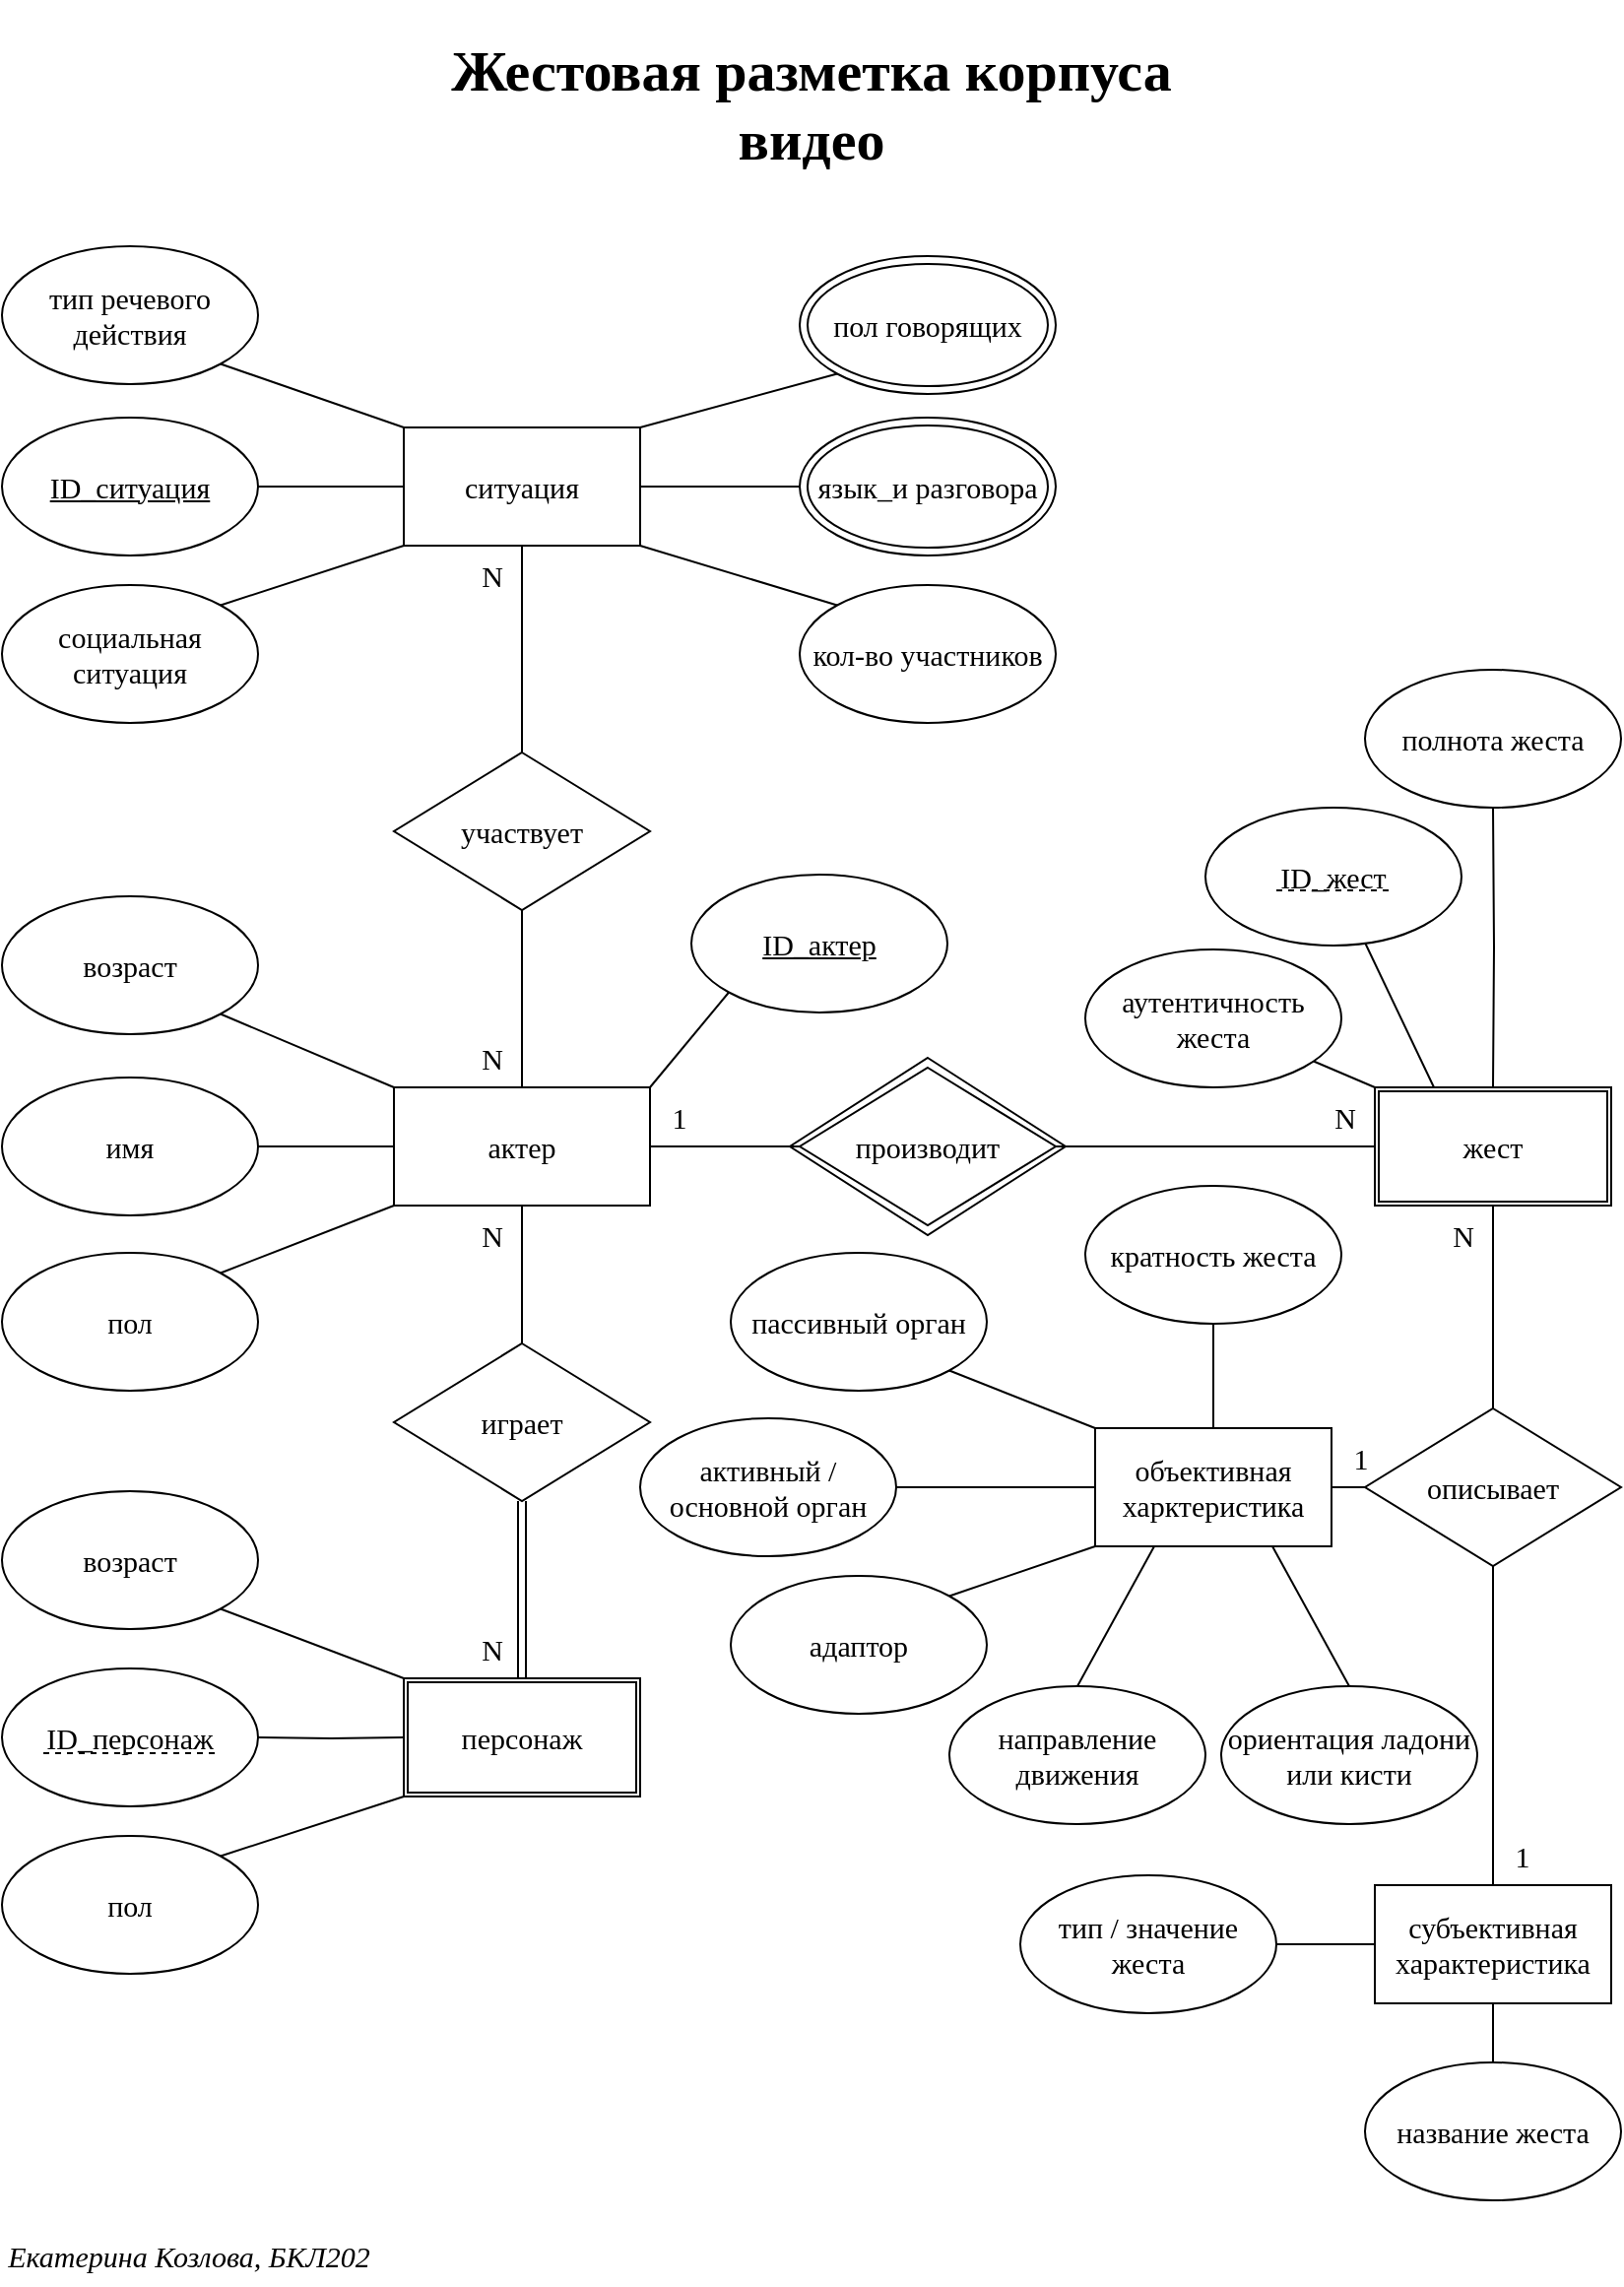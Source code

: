 <mxfile version="22.1.0" type="github">
  <diagram id="C5RBs43oDa-KdzZeNtuy" name="Page-1">
    <mxGraphModel dx="1588" dy="916" grid="1" gridSize="10" guides="1" tooltips="1" connect="1" arrows="1" fold="1" page="1" pageScale="1" pageWidth="827" pageHeight="1169" math="0" shadow="0">
      <root>
        <mxCell id="WIyWlLk6GJQsqaUBKTNV-0" />
        <mxCell id="WIyWlLk6GJQsqaUBKTNV-1" parent="WIyWlLk6GJQsqaUBKTNV-0" />
        <mxCell id="w4VaS5Bk1cCcIL_fdZWZ-0" value="&lt;h1 style=&quot;font-size: 29px;&quot;&gt;Жестовая разметка корпуса видео&lt;br&gt;(на основе разметки МУРКО)&lt;/h1&gt;" style="text;html=1;strokeColor=none;fillColor=none;spacing=5;spacingTop=-20;whiteSpace=wrap;overflow=hidden;rounded=0;fontFamily=EB Garamond;fontSource=https%3A%2F%2Ffonts.googleapis.com%2Fcss%3Ffamily%3DEB%2BGaramond;fontSize=29;align=center;fontStyle=0" parent="WIyWlLk6GJQsqaUBKTNV-1" vertex="1">
          <mxGeometry x="189" y="10" width="450" height="80" as="geometry" />
        </mxCell>
        <mxCell id="w4VaS5Bk1cCcIL_fdZWZ-8" value="" style="edgeStyle=orthogonalEdgeStyle;rounded=0;orthogonalLoop=1;jettySize=auto;html=1;fontSize=15;fontFamily=EB Garamond;fontSource=https%3A%2F%2Ffonts.googleapis.com%2Fcss%3Ffamily%3DEB%2BGaramond;fontStyle=0;endArrow=none;endFill=0;startArrow=none;startFill=0;" parent="WIyWlLk6GJQsqaUBKTNV-1" source="w4VaS5Bk1cCcIL_fdZWZ-2" edge="1">
          <mxGeometry relative="1" as="geometry">
            <mxPoint x="414" y="247" as="targetPoint" />
          </mxGeometry>
        </mxCell>
        <mxCell id="w4VaS5Bk1cCcIL_fdZWZ-25" value="" style="edgeStyle=orthogonalEdgeStyle;rounded=0;orthogonalLoop=1;jettySize=auto;html=1;fontFamily=EB Garamond;fontSource=https%3A%2F%2Ffonts.googleapis.com%2Fcss%3Ffamily%3DEB%2BGaramond;fontStyle=0;endArrow=none;endFill=0;" parent="WIyWlLk6GJQsqaUBKTNV-1" source="w4VaS5Bk1cCcIL_fdZWZ-2" target="w4VaS5Bk1cCcIL_fdZWZ-24" edge="1">
          <mxGeometry relative="1" as="geometry" />
        </mxCell>
        <mxCell id="w4VaS5Bk1cCcIL_fdZWZ-102" value="" style="edgeStyle=orthogonalEdgeStyle;rounded=0;orthogonalLoop=1;jettySize=auto;html=1;endArrow=none;endFill=0;" parent="WIyWlLk6GJQsqaUBKTNV-1" source="w4VaS5Bk1cCcIL_fdZWZ-2" target="w4VaS5Bk1cCcIL_fdZWZ-101" edge="1">
          <mxGeometry relative="1" as="geometry" />
        </mxCell>
        <mxCell id="w4VaS5Bk1cCcIL_fdZWZ-2" value="ситуация" style="rounded=0;whiteSpace=wrap;html=1;fontFamily=EB Garamond;fontSource=https%3A%2F%2Ffonts.googleapis.com%2Fcss%3Ffamily%3DEB%2BGaramond;fontSize=15;fontStyle=0" parent="WIyWlLk6GJQsqaUBKTNV-1" vertex="1">
          <mxGeometry x="207" y="217" width="120" height="60" as="geometry" />
        </mxCell>
        <mxCell id="w4VaS5Bk1cCcIL_fdZWZ-10" value="кол-во участников" style="ellipse;whiteSpace=wrap;html=1;fontFamily=EB Garamond;rounded=0;fontSource=https%3A%2F%2Ffonts.googleapis.com%2Fcss%3Ffamily%3DEB%2BGaramond;fontSize=15;fontStyle=0" parent="WIyWlLk6GJQsqaUBKTNV-1" vertex="1">
          <mxGeometry x="408" y="297" width="130" height="70" as="geometry" />
        </mxCell>
        <mxCell id="w4VaS5Bk1cCcIL_fdZWZ-12" value="" style="endArrow=none;html=1;rounded=0;exitX=1;exitY=1;exitDx=0;exitDy=0;entryX=0;entryY=0;entryDx=0;entryDy=0;fontSize=15;fontFamily=EB Garamond;fontSource=https%3A%2F%2Ffonts.googleapis.com%2Fcss%3Ffamily%3DEB%2BGaramond;fontStyle=0;endFill=0;startArrow=none;startFill=0;" parent="WIyWlLk6GJQsqaUBKTNV-1" source="w4VaS5Bk1cCcIL_fdZWZ-2" target="w4VaS5Bk1cCcIL_fdZWZ-10" edge="1">
          <mxGeometry width="50" height="50" relative="1" as="geometry">
            <mxPoint x="437" y="257" as="sourcePoint" />
            <mxPoint x="487" y="207" as="targetPoint" />
          </mxGeometry>
        </mxCell>
        <mxCell id="w4VaS5Bk1cCcIL_fdZWZ-14" value="" style="endArrow=none;html=1;rounded=0;exitX=1;exitY=0;exitDx=0;exitDy=0;entryX=0;entryY=1;entryDx=0;entryDy=0;fontFamily=EB Garamond;fontSource=https%3A%2F%2Ffonts.googleapis.com%2Fcss%3Ffamily%3DEB%2BGaramond;fontStyle=0;endFill=0;startArrow=none;startFill=0;" parent="WIyWlLk6GJQsqaUBKTNV-1" source="w4VaS5Bk1cCcIL_fdZWZ-2" target="dfx5ZRGHvSyv2vt1D5LN-17" edge="1">
          <mxGeometry width="50" height="50" relative="1" as="geometry">
            <mxPoint x="437" y="257" as="sourcePoint" />
            <mxPoint x="426.558" y="184.488" as="targetPoint" />
          </mxGeometry>
        </mxCell>
        <mxCell id="w4VaS5Bk1cCcIL_fdZWZ-16" value="социальная ситуация" style="ellipse;whiteSpace=wrap;html=1;fontSize=15;fontFamily=EB Garamond;rounded=0;fontSource=https%3A%2F%2Ffonts.googleapis.com%2Fcss%3Ffamily%3DEB%2BGaramond;fontStyle=0;" parent="WIyWlLk6GJQsqaUBKTNV-1" vertex="1">
          <mxGeometry x="3" y="297" width="130" height="70" as="geometry" />
        </mxCell>
        <mxCell id="w4VaS5Bk1cCcIL_fdZWZ-19" value="тип речевого действия" style="ellipse;whiteSpace=wrap;html=1;fontFamily=EB Garamond;rounded=0;fontSource=https%3A%2F%2Ffonts.googleapis.com%2Fcss%3Ffamily%3DEB%2BGaramond;fontSize=15;fontStyle=0" parent="WIyWlLk6GJQsqaUBKTNV-1" vertex="1">
          <mxGeometry x="3" y="125" width="130" height="70" as="geometry" />
        </mxCell>
        <mxCell id="w4VaS5Bk1cCcIL_fdZWZ-20" value="" style="endArrow=none;html=1;rounded=0;exitX=0;exitY=1;exitDx=0;exitDy=0;entryX=1;entryY=0;entryDx=0;entryDy=0;fontFamily=EB Garamond;fontSource=https%3A%2F%2Ffonts.googleapis.com%2Fcss%3Ffamily%3DEB%2BGaramond;fontStyle=0;endFill=0;" parent="WIyWlLk6GJQsqaUBKTNV-1" source="w4VaS5Bk1cCcIL_fdZWZ-2" target="w4VaS5Bk1cCcIL_fdZWZ-16" edge="1">
          <mxGeometry width="50" height="50" relative="1" as="geometry">
            <mxPoint x="177" y="272" as="sourcePoint" />
            <mxPoint x="227" y="222" as="targetPoint" />
          </mxGeometry>
        </mxCell>
        <mxCell id="w4VaS5Bk1cCcIL_fdZWZ-21" value="" style="endArrow=none;html=1;rounded=0;exitX=0;exitY=1;exitDx=0;exitDy=0;entryX=1;entryY=1;entryDx=0;entryDy=0;fontFamily=EB Garamond;fontSource=https%3A%2F%2Ffonts.googleapis.com%2Fcss%3Ffamily%3DEB%2BGaramond;fontStyle=0;endFill=0;" parent="WIyWlLk6GJQsqaUBKTNV-1" target="w4VaS5Bk1cCcIL_fdZWZ-19" edge="1">
          <mxGeometry width="50" height="50" relative="1" as="geometry">
            <mxPoint x="207" y="217" as="sourcePoint" />
            <mxPoint x="128" y="249" as="targetPoint" />
          </mxGeometry>
        </mxCell>
        <mxCell id="w4VaS5Bk1cCcIL_fdZWZ-27" value="" style="edgeStyle=orthogonalEdgeStyle;rounded=0;orthogonalLoop=1;jettySize=auto;html=1;fontFamily=EB Garamond;fontSource=https%3A%2F%2Ffonts.googleapis.com%2Fcss%3Ffamily%3DEB%2BGaramond;fontStyle=0;endArrow=none;endFill=0;" parent="WIyWlLk6GJQsqaUBKTNV-1" source="w4VaS5Bk1cCcIL_fdZWZ-24" target="w4VaS5Bk1cCcIL_fdZWZ-26" edge="1">
          <mxGeometry relative="1" as="geometry" />
        </mxCell>
        <mxCell id="w4VaS5Bk1cCcIL_fdZWZ-24" value="участвует" style="rhombus;whiteSpace=wrap;html=1;fontSize=15;fontFamily=EB Garamond;rounded=0;fontSource=https%3A%2F%2Ffonts.googleapis.com%2Fcss%3Ffamily%3DEB%2BGaramond;fontStyle=0;" parent="WIyWlLk6GJQsqaUBKTNV-1" vertex="1">
          <mxGeometry x="202" y="382" width="130" height="80" as="geometry" />
        </mxCell>
        <mxCell id="w4VaS5Bk1cCcIL_fdZWZ-29" value="" style="edgeStyle=orthogonalEdgeStyle;rounded=0;orthogonalLoop=1;jettySize=auto;html=1;fontFamily=EB Garamond;fontSource=https%3A%2F%2Ffonts.googleapis.com%2Fcss%3Ffamily%3DEB%2BGaramond;fontStyle=0;endArrow=none;endFill=0;" parent="WIyWlLk6GJQsqaUBKTNV-1" source="w4VaS5Bk1cCcIL_fdZWZ-26" target="w4VaS5Bk1cCcIL_fdZWZ-28" edge="1">
          <mxGeometry relative="1" as="geometry" />
        </mxCell>
        <mxCell id="w4VaS5Bk1cCcIL_fdZWZ-44" value="" style="edgeStyle=orthogonalEdgeStyle;rounded=0;orthogonalLoop=1;jettySize=auto;html=1;fontFamily=EB Garamond;fontSource=https%3A%2F%2Ffonts.googleapis.com%2Fcss%3Ffamily%3DEB%2BGaramond;fontStyle=0;endArrow=none;endFill=0;" parent="WIyWlLk6GJQsqaUBKTNV-1" source="w4VaS5Bk1cCcIL_fdZWZ-26" target="w4VaS5Bk1cCcIL_fdZWZ-43" edge="1">
          <mxGeometry relative="1" as="geometry" />
        </mxCell>
        <mxCell id="w4VaS5Bk1cCcIL_fdZWZ-46" value="" style="edgeStyle=orthogonalEdgeStyle;rounded=0;orthogonalLoop=1;jettySize=auto;html=1;fontFamily=EB Garamond;fontSource=https%3A%2F%2Ffonts.googleapis.com%2Fcss%3Ffamily%3DEB%2BGaramond;fontStyle=0;endArrow=none;endFill=0;" parent="WIyWlLk6GJQsqaUBKTNV-1" source="w4VaS5Bk1cCcIL_fdZWZ-26" target="w4VaS5Bk1cCcIL_fdZWZ-45" edge="1">
          <mxGeometry relative="1" as="geometry" />
        </mxCell>
        <mxCell id="w4VaS5Bk1cCcIL_fdZWZ-26" value="актер" style="whiteSpace=wrap;html=1;fontSize=15;fontFamily=EB Garamond;rounded=0;fontSource=https%3A%2F%2Ffonts.googleapis.com%2Fcss%3Ffamily%3DEB%2BGaramond;fontStyle=0;" parent="WIyWlLk6GJQsqaUBKTNV-1" vertex="1">
          <mxGeometry x="202" y="552" width="130" height="60" as="geometry" />
        </mxCell>
        <mxCell id="w4VaS5Bk1cCcIL_fdZWZ-31" value="" style="edgeStyle=orthogonalEdgeStyle;rounded=0;orthogonalLoop=1;jettySize=auto;html=1;fontFamily=EB Garamond;fontSource=https%3A%2F%2Ffonts.googleapis.com%2Fcss%3Ffamily%3DEB%2BGaramond;fontStyle=0;endArrow=none;endFill=0;shape=link;" parent="WIyWlLk6GJQsqaUBKTNV-1" source="w4VaS5Bk1cCcIL_fdZWZ-28" edge="1">
          <mxGeometry relative="1" as="geometry">
            <mxPoint x="267" y="852" as="targetPoint" />
          </mxGeometry>
        </mxCell>
        <mxCell id="w4VaS5Bk1cCcIL_fdZWZ-28" value="играет" style="rhombus;whiteSpace=wrap;html=1;fontSize=15;fontFamily=EB Garamond;rounded=0;fontSource=https%3A%2F%2Ffonts.googleapis.com%2Fcss%3Ffamily%3DEB%2BGaramond;fontStyle=0;" parent="WIyWlLk6GJQsqaUBKTNV-1" vertex="1">
          <mxGeometry x="202" y="682" width="130" height="80" as="geometry" />
        </mxCell>
        <mxCell id="w4VaS5Bk1cCcIL_fdZWZ-104" value="" style="edgeStyle=orthogonalEdgeStyle;rounded=0;orthogonalLoop=1;jettySize=auto;html=1;endArrow=none;endFill=0;" parent="WIyWlLk6GJQsqaUBKTNV-1" target="w4VaS5Bk1cCcIL_fdZWZ-103" edge="1">
          <mxGeometry relative="1" as="geometry">
            <mxPoint x="207" y="882" as="sourcePoint" />
          </mxGeometry>
        </mxCell>
        <mxCell id="w4VaS5Bk1cCcIL_fdZWZ-34" value="возраст" style="ellipse;whiteSpace=wrap;html=1;fontSize=15;fontFamily=EB Garamond;rounded=0;fontSource=https%3A%2F%2Ffonts.googleapis.com%2Fcss%3Ffamily%3DEB%2BGaramond;fontStyle=0;" parent="WIyWlLk6GJQsqaUBKTNV-1" vertex="1">
          <mxGeometry x="3" y="455" width="130" height="70" as="geometry" />
        </mxCell>
        <mxCell id="w4VaS5Bk1cCcIL_fdZWZ-36" value="" style="endArrow=none;html=1;rounded=0;exitX=0;exitY=0;exitDx=0;exitDy=0;entryX=1;entryY=1;entryDx=0;entryDy=0;fontFamily=EB Garamond;fontSource=https%3A%2F%2Ffonts.googleapis.com%2Fcss%3Ffamily%3DEB%2BGaramond;fontStyle=0;endFill=0;startArrow=none;startFill=0;" parent="WIyWlLk6GJQsqaUBKTNV-1" source="w4VaS5Bk1cCcIL_fdZWZ-26" target="w4VaS5Bk1cCcIL_fdZWZ-34" edge="1">
          <mxGeometry width="50" height="50" relative="1" as="geometry">
            <mxPoint x="313" y="515" as="sourcePoint" />
            <mxPoint x="363" y="465" as="targetPoint" />
          </mxGeometry>
        </mxCell>
        <mxCell id="w4VaS5Bk1cCcIL_fdZWZ-37" value="пол" style="ellipse;whiteSpace=wrap;html=1;fontSize=15;fontFamily=EB Garamond;rounded=0;fontSource=https%3A%2F%2Ffonts.googleapis.com%2Fcss%3Ffamily%3DEB%2BGaramond;fontStyle=0;" parent="WIyWlLk6GJQsqaUBKTNV-1" vertex="1">
          <mxGeometry x="3" y="636" width="130" height="70" as="geometry" />
        </mxCell>
        <mxCell id="w4VaS5Bk1cCcIL_fdZWZ-38" value="" style="endArrow=none;html=1;rounded=0;exitX=0;exitY=1;exitDx=0;exitDy=0;entryX=1;entryY=0;entryDx=0;entryDy=0;fontFamily=EB Garamond;fontSource=https%3A%2F%2Ffonts.googleapis.com%2Fcss%3Ffamily%3DEB%2BGaramond;fontStyle=0;endFill=0;" parent="WIyWlLk6GJQsqaUBKTNV-1" source="w4VaS5Bk1cCcIL_fdZWZ-26" target="w4VaS5Bk1cCcIL_fdZWZ-37" edge="1">
          <mxGeometry width="50" height="50" relative="1" as="geometry">
            <mxPoint x="202" y="732" as="sourcePoint" />
            <mxPoint x="363" y="645" as="targetPoint" />
          </mxGeometry>
        </mxCell>
        <mxCell id="w4VaS5Bk1cCcIL_fdZWZ-39" value="возраст" style="ellipse;whiteSpace=wrap;html=1;fontSize=15;fontFamily=EB Garamond;rounded=0;fontSource=https%3A%2F%2Ffonts.googleapis.com%2Fcss%3Ffamily%3DEB%2BGaramond;fontStyle=0;" parent="WIyWlLk6GJQsqaUBKTNV-1" vertex="1">
          <mxGeometry x="3" y="757" width="130" height="70" as="geometry" />
        </mxCell>
        <mxCell id="w4VaS5Bk1cCcIL_fdZWZ-40" value="" style="endArrow=none;html=1;rounded=0;exitX=0;exitY=0;exitDx=0;exitDy=0;entryX=1;entryY=1;entryDx=0;entryDy=0;fontFamily=EB Garamond;fontSource=https%3A%2F%2Ffonts.googleapis.com%2Fcss%3Ffamily%3DEB%2BGaramond;fontStyle=0;endFill=0;" parent="WIyWlLk6GJQsqaUBKTNV-1" target="w4VaS5Bk1cCcIL_fdZWZ-39" edge="1">
          <mxGeometry width="50" height="50" relative="1" as="geometry">
            <mxPoint x="207" y="852" as="sourcePoint" />
            <mxPoint x="368" y="762" as="targetPoint" />
          </mxGeometry>
        </mxCell>
        <mxCell id="w4VaS5Bk1cCcIL_fdZWZ-41" value="пол" style="ellipse;whiteSpace=wrap;html=1;fontSize=15;fontFamily=EB Garamond;rounded=0;fontSource=https%3A%2F%2Ffonts.googleapis.com%2Fcss%3Ffamily%3DEB%2BGaramond;fontStyle=0;" parent="WIyWlLk6GJQsqaUBKTNV-1" vertex="1">
          <mxGeometry x="3" y="932" width="130" height="70" as="geometry" />
        </mxCell>
        <mxCell id="w4VaS5Bk1cCcIL_fdZWZ-42" value="" style="endArrow=none;html=1;rounded=0;exitX=0;exitY=1;exitDx=0;exitDy=0;entryX=1;entryY=0;entryDx=0;entryDy=0;fontFamily=EB Garamond;fontSource=https%3A%2F%2Ffonts.googleapis.com%2Fcss%3Ffamily%3DEB%2BGaramond;fontStyle=0;endFill=0;" parent="WIyWlLk6GJQsqaUBKTNV-1" target="w4VaS5Bk1cCcIL_fdZWZ-41" edge="1">
          <mxGeometry width="50" height="50" relative="1" as="geometry">
            <mxPoint x="207" y="912" as="sourcePoint" />
            <mxPoint x="368" y="942" as="targetPoint" />
          </mxGeometry>
        </mxCell>
        <mxCell id="w4VaS5Bk1cCcIL_fdZWZ-43" value="имя" style="ellipse;whiteSpace=wrap;html=1;fontSize=15;fontFamily=EB Garamond;rounded=0;fontSource=https%3A%2F%2Ffonts.googleapis.com%2Fcss%3Ffamily%3DEB%2BGaramond;fontStyle=0;" parent="WIyWlLk6GJQsqaUBKTNV-1" vertex="1">
          <mxGeometry x="3" y="547" width="130" height="70" as="geometry" />
        </mxCell>
        <mxCell id="w4VaS5Bk1cCcIL_fdZWZ-48" value="" style="edgeStyle=orthogonalEdgeStyle;rounded=0;orthogonalLoop=1;jettySize=auto;html=1;fontFamily=EB Garamond;fontSource=https%3A%2F%2Ffonts.googleapis.com%2Fcss%3Ffamily%3DEB%2BGaramond;endArrow=none;endFill=0;fontStyle=0" parent="WIyWlLk6GJQsqaUBKTNV-1" source="w4VaS5Bk1cCcIL_fdZWZ-45" edge="1">
          <mxGeometry relative="1" as="geometry">
            <mxPoint x="700.0" y="582" as="targetPoint" />
          </mxGeometry>
        </mxCell>
        <mxCell id="w4VaS5Bk1cCcIL_fdZWZ-45" value="производит" style="rhombus;whiteSpace=wrap;html=1;fontSize=15;fontFamily=EB Garamond;rounded=0;fontSource=https%3A%2F%2Ffonts.googleapis.com%2Fcss%3Ffamily%3DEB%2BGaramond;fontStyle=0;" parent="WIyWlLk6GJQsqaUBKTNV-1" vertex="1">
          <mxGeometry x="408" y="542" width="130" height="80" as="geometry" />
        </mxCell>
        <mxCell id="w4VaS5Bk1cCcIL_fdZWZ-82" value="" style="edgeStyle=orthogonalEdgeStyle;rounded=0;orthogonalLoop=1;jettySize=auto;html=1;fontFamily=EB Garamond;fontSource=https%3A%2F%2Ffonts.googleapis.com%2Fcss%3Ffamily%3DEB%2BGaramond;endArrow=none;endFill=0;fontStyle=0" parent="WIyWlLk6GJQsqaUBKTNV-1" target="w4VaS5Bk1cCcIL_fdZWZ-81" edge="1">
          <mxGeometry relative="1" as="geometry">
            <mxPoint x="760.0" y="552" as="sourcePoint" />
          </mxGeometry>
        </mxCell>
        <mxCell id="w4VaS5Bk1cCcIL_fdZWZ-56" value="" style="edgeStyle=orthogonalEdgeStyle;rounded=0;orthogonalLoop=1;jettySize=auto;html=1;fontFamily=EB Garamond;fontSource=https%3A%2F%2Ffonts.googleapis.com%2Fcss%3Ffamily%3DEB%2BGaramond;endArrow=none;endFill=0;fontStyle=0" parent="WIyWlLk6GJQsqaUBKTNV-1" source="w4VaS5Bk1cCcIL_fdZWZ-53" target="w4VaS5Bk1cCcIL_fdZWZ-55" edge="1">
          <mxGeometry relative="1" as="geometry" />
        </mxCell>
        <mxCell id="w4VaS5Bk1cCcIL_fdZWZ-58" value="" style="edgeStyle=orthogonalEdgeStyle;rounded=0;orthogonalLoop=1;jettySize=auto;html=1;fontFamily=EB Garamond;fontSource=https%3A%2F%2Ffonts.googleapis.com%2Fcss%3Ffamily%3DEB%2BGaramond;endArrow=none;endFill=0;fontStyle=0" parent="WIyWlLk6GJQsqaUBKTNV-1" source="w4VaS5Bk1cCcIL_fdZWZ-53" target="w4VaS5Bk1cCcIL_fdZWZ-57" edge="1">
          <mxGeometry relative="1" as="geometry" />
        </mxCell>
        <mxCell id="w4VaS5Bk1cCcIL_fdZWZ-53" value="описывает" style="rhombus;whiteSpace=wrap;html=1;fontSize=15;fontFamily=EB Garamond;rounded=0;fontSource=https%3A%2F%2Ffonts.googleapis.com%2Fcss%3Ffamily%3DEB%2BGaramond;fontStyle=0;" parent="WIyWlLk6GJQsqaUBKTNV-1" vertex="1">
          <mxGeometry x="695" y="715" width="130" height="80" as="geometry" />
        </mxCell>
        <mxCell id="w4VaS5Bk1cCcIL_fdZWZ-78" value="" style="edgeStyle=orthogonalEdgeStyle;rounded=0;orthogonalLoop=1;jettySize=auto;html=1;fontFamily=EB Garamond;fontSource=https%3A%2F%2Ffonts.googleapis.com%2Fcss%3Ffamily%3DEB%2BGaramond;endArrow=none;endFill=0;fontStyle=0" parent="WIyWlLk6GJQsqaUBKTNV-1" source="w4VaS5Bk1cCcIL_fdZWZ-55" target="w4VaS5Bk1cCcIL_fdZWZ-77" edge="1">
          <mxGeometry relative="1" as="geometry" />
        </mxCell>
        <mxCell id="w4VaS5Bk1cCcIL_fdZWZ-80" value="" style="edgeStyle=orthogonalEdgeStyle;rounded=0;orthogonalLoop=1;jettySize=auto;html=1;fontFamily=EB Garamond;fontSource=https%3A%2F%2Ffonts.googleapis.com%2Fcss%3Ffamily%3DEB%2BGaramond;endArrow=none;endFill=0;fontStyle=0" parent="WIyWlLk6GJQsqaUBKTNV-1" source="w4VaS5Bk1cCcIL_fdZWZ-55" target="w4VaS5Bk1cCcIL_fdZWZ-79" edge="1">
          <mxGeometry relative="1" as="geometry" />
        </mxCell>
        <mxCell id="w4VaS5Bk1cCcIL_fdZWZ-55" value="субъективная характеристика" style="rounded=0;whiteSpace=wrap;html=1;fontSize=15;fontFamily=EB Garamond;fontSource=https%3A%2F%2Ffonts.googleapis.com%2Fcss%3Ffamily%3DEB%2BGaramond;fontStyle=0;" parent="WIyWlLk6GJQsqaUBKTNV-1" vertex="1">
          <mxGeometry x="700" y="957" width="120" height="60" as="geometry" />
        </mxCell>
        <mxCell id="w4VaS5Bk1cCcIL_fdZWZ-62" value="" style="edgeStyle=orthogonalEdgeStyle;rounded=0;orthogonalLoop=1;jettySize=auto;html=1;fontFamily=EB Garamond;fontSource=https%3A%2F%2Ffonts.googleapis.com%2Fcss%3Ffamily%3DEB%2BGaramond;endArrow=none;endFill=0;fontStyle=0" parent="WIyWlLk6GJQsqaUBKTNV-1" source="w4VaS5Bk1cCcIL_fdZWZ-57" target="w4VaS5Bk1cCcIL_fdZWZ-61" edge="1">
          <mxGeometry relative="1" as="geometry" />
        </mxCell>
        <mxCell id="w4VaS5Bk1cCcIL_fdZWZ-69" value="" style="edgeStyle=orthogonalEdgeStyle;rounded=0;orthogonalLoop=1;jettySize=auto;html=1;fontFamily=EB Garamond;fontSource=https%3A%2F%2Ffonts.googleapis.com%2Fcss%3Ffamily%3DEB%2BGaramond;endArrow=none;endFill=0;fontStyle=0" parent="WIyWlLk6GJQsqaUBKTNV-1" source="w4VaS5Bk1cCcIL_fdZWZ-57" target="w4VaS5Bk1cCcIL_fdZWZ-68" edge="1">
          <mxGeometry relative="1" as="geometry" />
        </mxCell>
        <mxCell id="w4VaS5Bk1cCcIL_fdZWZ-57" value="объективная харктеристика" style="rounded=0;whiteSpace=wrap;html=1;fontSize=15;fontFamily=EB Garamond;fontSource=https%3A%2F%2Ffonts.googleapis.com%2Fcss%3Ffamily%3DEB%2BGaramond;fontStyle=0;" parent="WIyWlLk6GJQsqaUBKTNV-1" vertex="1">
          <mxGeometry x="558" y="725" width="120" height="60" as="geometry" />
        </mxCell>
        <mxCell id="w4VaS5Bk1cCcIL_fdZWZ-61" value="активный / основной орган" style="ellipse;whiteSpace=wrap;html=1;fontSize=15;fontFamily=EB Garamond;rounded=0;fontSource=https%3A%2F%2Ffonts.googleapis.com%2Fcss%3Ffamily%3DEB%2BGaramond;fontStyle=0;" parent="WIyWlLk6GJQsqaUBKTNV-1" vertex="1">
          <mxGeometry x="327" y="720" width="130" height="70" as="geometry" />
        </mxCell>
        <mxCell id="w4VaS5Bk1cCcIL_fdZWZ-64" value="адаптор" style="ellipse;whiteSpace=wrap;html=1;fontSize=15;fontFamily=EB Garamond;rounded=0;fontSource=https%3A%2F%2Ffonts.googleapis.com%2Fcss%3Ffamily%3DEB%2BGaramond;fontStyle=0;" parent="WIyWlLk6GJQsqaUBKTNV-1" vertex="1">
          <mxGeometry x="373" y="800" width="130" height="70" as="geometry" />
        </mxCell>
        <mxCell id="w4VaS5Bk1cCcIL_fdZWZ-65" value="" style="endArrow=none;html=1;rounded=0;entryX=1;entryY=0;entryDx=0;entryDy=0;exitX=0;exitY=1;exitDx=0;exitDy=0;fontFamily=EB Garamond;fontSource=https%3A%2F%2Ffonts.googleapis.com%2Fcss%3Ffamily%3DEB%2BGaramond;endFill=0;fontStyle=0" parent="WIyWlLk6GJQsqaUBKTNV-1" source="w4VaS5Bk1cCcIL_fdZWZ-57" target="w4VaS5Bk1cCcIL_fdZWZ-64" edge="1">
          <mxGeometry width="50" height="50" relative="1" as="geometry">
            <mxPoint x="528" y="822" as="sourcePoint" />
            <mxPoint x="578" y="772" as="targetPoint" />
          </mxGeometry>
        </mxCell>
        <mxCell id="w4VaS5Bk1cCcIL_fdZWZ-66" value="пассивный орган" style="ellipse;whiteSpace=wrap;html=1;fontSize=15;fontFamily=EB Garamond;rounded=0;fontSource=https%3A%2F%2Ffonts.googleapis.com%2Fcss%3Ffamily%3DEB%2BGaramond;fontStyle=0;" parent="WIyWlLk6GJQsqaUBKTNV-1" vertex="1">
          <mxGeometry x="373" y="636" width="130" height="70" as="geometry" />
        </mxCell>
        <mxCell id="w4VaS5Bk1cCcIL_fdZWZ-67" value="" style="endArrow=none;html=1;rounded=0;entryX=1;entryY=1;entryDx=0;entryDy=0;exitX=0;exitY=0;exitDx=0;exitDy=0;fontFamily=EB Garamond;fontSource=https%3A%2F%2Ffonts.googleapis.com%2Fcss%3Ffamily%3DEB%2BGaramond;endFill=0;fontStyle=0" parent="WIyWlLk6GJQsqaUBKTNV-1" source="w4VaS5Bk1cCcIL_fdZWZ-57" target="w4VaS5Bk1cCcIL_fdZWZ-66" edge="1">
          <mxGeometry width="50" height="50" relative="1" as="geometry">
            <mxPoint x="558" y="605" as="sourcePoint" />
            <mxPoint x="578" y="592" as="targetPoint" />
          </mxGeometry>
        </mxCell>
        <mxCell id="w4VaS5Bk1cCcIL_fdZWZ-68" value="кратность жеста" style="ellipse;whiteSpace=wrap;html=1;fontSize=15;fontFamily=EB Garamond;rounded=0;fontSource=https%3A%2F%2Ffonts.googleapis.com%2Fcss%3Ffamily%3DEB%2BGaramond;fontStyle=0;" parent="WIyWlLk6GJQsqaUBKTNV-1" vertex="1">
          <mxGeometry x="553" y="602" width="130" height="70" as="geometry" />
        </mxCell>
        <mxCell id="w4VaS5Bk1cCcIL_fdZWZ-70" value="направление движения" style="ellipse;whiteSpace=wrap;html=1;fontSize=15;fontFamily=EB Garamond;rounded=0;fontSource=https%3A%2F%2Ffonts.googleapis.com%2Fcss%3Ffamily%3DEB%2BGaramond;fontStyle=0;" parent="WIyWlLk6GJQsqaUBKTNV-1" vertex="1">
          <mxGeometry x="484" y="856" width="130" height="70" as="geometry" />
        </mxCell>
        <mxCell id="w4VaS5Bk1cCcIL_fdZWZ-72" style="edgeStyle=orthogonalEdgeStyle;rounded=0;orthogonalLoop=1;jettySize=auto;html=1;exitX=0.5;exitY=1;exitDx=0;exitDy=0;fontFamily=EB Garamond;fontSource=https%3A%2F%2Ffonts.googleapis.com%2Fcss%3Ffamily%3DEB%2BGaramond;fontStyle=0" parent="WIyWlLk6GJQsqaUBKTNV-1" source="w4VaS5Bk1cCcIL_fdZWZ-66" target="w4VaS5Bk1cCcIL_fdZWZ-66" edge="1">
          <mxGeometry relative="1" as="geometry" />
        </mxCell>
        <mxCell id="w4VaS5Bk1cCcIL_fdZWZ-73" value="ориентация ладони или кисти" style="ellipse;whiteSpace=wrap;html=1;fontSize=15;fontFamily=EB Garamond;rounded=0;fontSource=https%3A%2F%2Ffonts.googleapis.com%2Fcss%3Ffamily%3DEB%2BGaramond;fontStyle=0;" parent="WIyWlLk6GJQsqaUBKTNV-1" vertex="1">
          <mxGeometry x="622" y="856" width="130" height="70" as="geometry" />
        </mxCell>
        <mxCell id="w4VaS5Bk1cCcIL_fdZWZ-74" value="" style="endArrow=none;html=1;rounded=0;exitX=0.25;exitY=1;exitDx=0;exitDy=0;entryX=0.5;entryY=0;entryDx=0;entryDy=0;fontFamily=EB Garamond;fontSource=https%3A%2F%2Ffonts.googleapis.com%2Fcss%3Ffamily%3DEB%2BGaramond;endFill=0;fontStyle=0" parent="WIyWlLk6GJQsqaUBKTNV-1" source="w4VaS5Bk1cCcIL_fdZWZ-57" target="w4VaS5Bk1cCcIL_fdZWZ-70" edge="1">
          <mxGeometry width="50" height="50" relative="1" as="geometry">
            <mxPoint x="603" y="837" as="sourcePoint" />
            <mxPoint x="653" y="787" as="targetPoint" />
          </mxGeometry>
        </mxCell>
        <mxCell id="w4VaS5Bk1cCcIL_fdZWZ-75" value="" style="endArrow=none;html=1;rounded=0;exitX=0.75;exitY=1;exitDx=0;exitDy=0;entryX=0.5;entryY=0;entryDx=0;entryDy=0;fontFamily=EB Garamond;fontSource=https%3A%2F%2Ffonts.googleapis.com%2Fcss%3Ffamily%3DEB%2BGaramond;endFill=0;fontStyle=0" parent="WIyWlLk6GJQsqaUBKTNV-1" source="w4VaS5Bk1cCcIL_fdZWZ-57" target="w4VaS5Bk1cCcIL_fdZWZ-73" edge="1">
          <mxGeometry width="50" height="50" relative="1" as="geometry">
            <mxPoint x="598" y="795" as="sourcePoint" />
            <mxPoint x="558" y="862" as="targetPoint" />
          </mxGeometry>
        </mxCell>
        <mxCell id="w4VaS5Bk1cCcIL_fdZWZ-77" value="тип / значение жеста" style="ellipse;whiteSpace=wrap;html=1;fontSize=15;fontFamily=EB Garamond;rounded=0;fontSource=https%3A%2F%2Ffonts.googleapis.com%2Fcss%3Ffamily%3DEB%2BGaramond;fontStyle=0;" parent="WIyWlLk6GJQsqaUBKTNV-1" vertex="1">
          <mxGeometry x="520" y="952" width="130" height="70" as="geometry" />
        </mxCell>
        <mxCell id="w4VaS5Bk1cCcIL_fdZWZ-79" value="название жеста" style="ellipse;whiteSpace=wrap;html=1;fontSize=15;fontFamily=EB Garamond;rounded=0;fontSource=https%3A%2F%2Ffonts.googleapis.com%2Fcss%3Ffamily%3DEB%2BGaramond;fontStyle=0;" parent="WIyWlLk6GJQsqaUBKTNV-1" vertex="1">
          <mxGeometry x="695" y="1047" width="130" height="70" as="geometry" />
        </mxCell>
        <mxCell id="w4VaS5Bk1cCcIL_fdZWZ-81" value="полнота жеста" style="ellipse;whiteSpace=wrap;html=1;fontSize=15;fontFamily=EB Garamond;rounded=0;fontSource=https%3A%2F%2Ffonts.googleapis.com%2Fcss%3Ffamily%3DEB%2BGaramond;fontStyle=0;" parent="WIyWlLk6GJQsqaUBKTNV-1" vertex="1">
          <mxGeometry x="695" y="340" width="130" height="70" as="geometry" />
        </mxCell>
        <mxCell id="w4VaS5Bk1cCcIL_fdZWZ-85" value="" style="endArrow=none;html=1;rounded=0;fontFamily=EB Garamond;fontSource=https%3A%2F%2Ffonts.googleapis.com%2Fcss%3Ffamily%3DEB%2BGaramond;endFill=0;fontStyle=0" parent="WIyWlLk6GJQsqaUBKTNV-1" target="w4VaS5Bk1cCcIL_fdZWZ-86" edge="1">
          <mxGeometry width="50" height="50" relative="1" as="geometry">
            <mxPoint x="700" y="552" as="sourcePoint" />
            <mxPoint x="653" y="497" as="targetPoint" />
          </mxGeometry>
        </mxCell>
        <mxCell id="w4VaS5Bk1cCcIL_fdZWZ-86" value="аутентичность жеста" style="ellipse;whiteSpace=wrap;html=1;fontFamily=EB Garamond;fontSource=https%3A%2F%2Ffonts.googleapis.com%2Fcss%3Ffamily%3DEB%2BGaramond;fontSize=15;fontStyle=0" parent="WIyWlLk6GJQsqaUBKTNV-1" vertex="1">
          <mxGeometry x="553.0" y="482" width="130" height="70" as="geometry" />
        </mxCell>
        <mxCell id="w4VaS5Bk1cCcIL_fdZWZ-87" value="" style="edgeStyle=orthogonalEdgeStyle;rounded=0;orthogonalLoop=1;jettySize=auto;html=1;fontFamily=EB Garamond;fontSource=https%3A%2F%2Ffonts.googleapis.com%2Fcss%3Ffamily%3DEB%2BGaramond;endArrow=none;endFill=0;entryX=0.5;entryY=0;entryDx=0;entryDy=0;exitX=0.5;exitY=1;exitDx=0;exitDy=0;fontStyle=0" parent="WIyWlLk6GJQsqaUBKTNV-1" target="w4VaS5Bk1cCcIL_fdZWZ-53" edge="1">
          <mxGeometry relative="1" as="geometry">
            <mxPoint x="760.0" y="612" as="sourcePoint" />
            <mxPoint x="763" y="717" as="targetPoint" />
            <Array as="points">
              <mxPoint x="760" y="657" />
              <mxPoint x="760" y="657" />
            </Array>
          </mxGeometry>
        </mxCell>
        <mxCell id="w4VaS5Bk1cCcIL_fdZWZ-89" value="&lt;font style=&quot;font-size: 15px;&quot;&gt;язык_и разговора&lt;/font&gt;" style="ellipse;shape=doubleEllipse;whiteSpace=wrap;html=1;fontFamily=EB Garamond;fontSource=https%3A%2F%2Ffonts.googleapis.com%2Fcss%3Ffamily%3DEB%2BGaramond;" parent="WIyWlLk6GJQsqaUBKTNV-1" vertex="1">
          <mxGeometry x="408" y="212" width="130" height="70" as="geometry" />
        </mxCell>
        <mxCell id="w4VaS5Bk1cCcIL_fdZWZ-92" value="" style="rhombus;whiteSpace=wrap;html=1;fontColor=none;noLabel=1;labelBackgroundColor=none;fillColor=none;" parent="WIyWlLk6GJQsqaUBKTNV-1" vertex="1">
          <mxGeometry x="403" y="537" width="140" height="90" as="geometry" />
        </mxCell>
        <mxCell id="w4VaS5Bk1cCcIL_fdZWZ-95" value="Екатерина Козлова, БКЛ202" style="text;html=1;strokeColor=none;fillColor=none;align=center;verticalAlign=middle;whiteSpace=wrap;rounded=0;fontFamily=EB Garamond;fontSource=https%3A%2F%2Ffonts.googleapis.com%2Fcss%3Ffamily%3DEB%2BGaramond;fontSize=15;fontStyle=2" parent="WIyWlLk6GJQsqaUBKTNV-1" vertex="1">
          <mxGeometry x="3" y="1130" width="190" height="30" as="geometry" />
        </mxCell>
        <mxCell id="w4VaS5Bk1cCcIL_fdZWZ-99" value="&lt;u&gt;ID_актер&lt;/u&gt;" style="ellipse;whiteSpace=wrap;html=1;fontSize=15;fontFamily=EB Garamond;fontSource=https%3A%2F%2Ffonts.googleapis.com%2Fcss%3Ffamily%3DEB%2BGaramond;" parent="WIyWlLk6GJQsqaUBKTNV-1" vertex="1">
          <mxGeometry x="353" y="444" width="130" height="70" as="geometry" />
        </mxCell>
        <mxCell id="w4VaS5Bk1cCcIL_fdZWZ-100" value="" style="endArrow=none;html=1;rounded=0;entryX=0;entryY=1;entryDx=0;entryDy=0;exitX=1;exitY=0;exitDx=0;exitDy=0;" parent="WIyWlLk6GJQsqaUBKTNV-1" source="w4VaS5Bk1cCcIL_fdZWZ-26" target="w4VaS5Bk1cCcIL_fdZWZ-99" edge="1">
          <mxGeometry width="50" height="50" relative="1" as="geometry">
            <mxPoint x="250" y="620" as="sourcePoint" />
            <mxPoint x="300" y="570" as="targetPoint" />
          </mxGeometry>
        </mxCell>
        <mxCell id="w4VaS5Bk1cCcIL_fdZWZ-101" value="&lt;u style=&quot;border-color: var(--border-color);&quot;&gt;ID_ситуация&lt;/u&gt;" style="ellipse;whiteSpace=wrap;html=1;fontSize=15;fontFamily=EB Garamond;rounded=0;fontSource=https%3A%2F%2Ffonts.googleapis.com%2Fcss%3Ffamily%3DEB%2BGaramond;fontStyle=0;" parent="WIyWlLk6GJQsqaUBKTNV-1" vertex="1">
          <mxGeometry x="3" y="212" width="130" height="70" as="geometry" />
        </mxCell>
        <mxCell id="w4VaS5Bk1cCcIL_fdZWZ-103" value="&lt;span style=&quot;border-color: var(--border-color);&quot;&gt;ID_персонаж&lt;/span&gt;" style="ellipse;whiteSpace=wrap;html=1;fontSize=15;fontFamily=EB Garamond;rounded=0;fontSource=https%3A%2F%2Ffonts.googleapis.com%2Fcss%3Ffamily%3DEB%2BGaramond;fontStyle=0;" parent="WIyWlLk6GJQsqaUBKTNV-1" vertex="1">
          <mxGeometry x="3" y="847" width="130" height="70" as="geometry" />
        </mxCell>
        <mxCell id="dfx5ZRGHvSyv2vt1D5LN-3" value="N" style="text;html=1;strokeColor=none;fillColor=none;align=center;verticalAlign=middle;whiteSpace=wrap;rounded=0;fontSize=15;fontFamily=EB Garamond;fontSource=https%3A%2F%2Ffonts.googleapis.com%2Fcss%3Ffamily%3DEB%2BGaramond;" vertex="1" parent="WIyWlLk6GJQsqaUBKTNV-1">
          <mxGeometry x="237" y="522" width="30" height="30" as="geometry" />
        </mxCell>
        <mxCell id="dfx5ZRGHvSyv2vt1D5LN-4" value="N" style="text;html=1;strokeColor=none;fillColor=none;align=center;verticalAlign=middle;whiteSpace=wrap;rounded=0;fontSize=15;fontFamily=EB Garamond;fontSource=https%3A%2F%2Ffonts.googleapis.com%2Fcss%3Ffamily%3DEB%2BGaramond;" vertex="1" parent="WIyWlLk6GJQsqaUBKTNV-1">
          <mxGeometry x="237" y="277" width="30" height="30" as="geometry" />
        </mxCell>
        <mxCell id="dfx5ZRGHvSyv2vt1D5LN-5" value="N" style="text;html=1;strokeColor=none;fillColor=none;align=center;verticalAlign=middle;whiteSpace=wrap;rounded=0;fontSize=15;fontFamily=EB Garamond;fontSource=https%3A%2F%2Ffonts.googleapis.com%2Fcss%3Ffamily%3DEB%2BGaramond;" vertex="1" parent="WIyWlLk6GJQsqaUBKTNV-1">
          <mxGeometry x="237" y="822" width="30" height="30" as="geometry" />
        </mxCell>
        <mxCell id="dfx5ZRGHvSyv2vt1D5LN-6" value="N" style="text;html=1;strokeColor=none;fillColor=none;align=center;verticalAlign=middle;whiteSpace=wrap;rounded=0;fontSize=15;fontFamily=EB Garamond;fontSource=https%3A%2F%2Ffonts.googleapis.com%2Fcss%3Ffamily%3DEB%2BGaramond;" vertex="1" parent="WIyWlLk6GJQsqaUBKTNV-1">
          <mxGeometry x="237" y="612" width="30" height="30" as="geometry" />
        </mxCell>
        <mxCell id="dfx5ZRGHvSyv2vt1D5LN-8" value="1" style="text;html=1;strokeColor=none;fillColor=none;align=center;verticalAlign=middle;whiteSpace=wrap;rounded=0;fontSize=15;fontFamily=EB Garamond;fontSource=https%3A%2F%2Ffonts.googleapis.com%2Fcss%3Ffamily%3DEB%2BGaramond;" vertex="1" parent="WIyWlLk6GJQsqaUBKTNV-1">
          <mxGeometry x="332" y="552" width="30" height="30" as="geometry" />
        </mxCell>
        <mxCell id="dfx5ZRGHvSyv2vt1D5LN-9" value="N" style="text;html=1;strokeColor=none;fillColor=none;align=center;verticalAlign=middle;whiteSpace=wrap;rounded=0;fontSize=15;fontFamily=EB Garamond;fontSource=https%3A%2F%2Ffonts.googleapis.com%2Fcss%3Ffamily%3DEB%2BGaramond;" vertex="1" parent="WIyWlLk6GJQsqaUBKTNV-1">
          <mxGeometry x="670" y="552" width="30" height="30" as="geometry" />
        </mxCell>
        <mxCell id="dfx5ZRGHvSyv2vt1D5LN-10" value="N" style="text;html=1;strokeColor=none;fillColor=none;align=center;verticalAlign=middle;whiteSpace=wrap;rounded=0;fontSize=15;fontFamily=EB Garamond;fontSource=https%3A%2F%2Ffonts.googleapis.com%2Fcss%3Ffamily%3DEB%2BGaramond;" vertex="1" parent="WIyWlLk6GJQsqaUBKTNV-1">
          <mxGeometry x="730" y="612" width="30" height="30" as="geometry" />
        </mxCell>
        <mxCell id="dfx5ZRGHvSyv2vt1D5LN-11" value="1" style="text;html=1;strokeColor=none;fillColor=none;align=center;verticalAlign=middle;whiteSpace=wrap;rounded=0;fontSize=15;fontFamily=EB Garamond;fontSource=https%3A%2F%2Ffonts.googleapis.com%2Fcss%3Ffamily%3DEB%2BGaramond;" vertex="1" parent="WIyWlLk6GJQsqaUBKTNV-1">
          <mxGeometry x="760" y="927" width="30" height="30" as="geometry" />
        </mxCell>
        <mxCell id="dfx5ZRGHvSyv2vt1D5LN-12" value="1" style="text;html=1;strokeColor=none;fillColor=none;align=center;verticalAlign=middle;whiteSpace=wrap;rounded=0;fontSize=15;fontFamily=EB Garamond;fontSource=https%3A%2F%2Ffonts.googleapis.com%2Fcss%3Ffamily%3DEB%2BGaramond;" vertex="1" parent="WIyWlLk6GJQsqaUBKTNV-1">
          <mxGeometry x="678" y="725" width="30" height="30" as="geometry" />
        </mxCell>
        <mxCell id="dfx5ZRGHvSyv2vt1D5LN-13" value="" style="endArrow=none;html=1;rounded=0;fontFamily=EB Garamond;fontSource=https%3A%2F%2Ffonts.googleapis.com%2Fcss%3Ffamily%3DEB%2BGaramond;endFill=0;fontStyle=0;exitX=0.25;exitY=0;exitDx=0;exitDy=0;" edge="1" parent="WIyWlLk6GJQsqaUBKTNV-1" target="dfx5ZRGHvSyv2vt1D5LN-14">
          <mxGeometry width="50" height="50" relative="1" as="geometry">
            <mxPoint x="730.0" y="552" as="sourcePoint" />
            <mxPoint x="661" y="417" as="targetPoint" />
          </mxGeometry>
        </mxCell>
        <mxCell id="dfx5ZRGHvSyv2vt1D5LN-14" value="ID_жест" style="ellipse;whiteSpace=wrap;html=1;fontFamily=EB Garamond;fontSource=https%3A%2F%2Ffonts.googleapis.com%2Fcss%3Ffamily%3DEB%2BGaramond;fontSize=15;fontStyle=0" vertex="1" parent="WIyWlLk6GJQsqaUBKTNV-1">
          <mxGeometry x="614.0" y="410" width="130" height="70" as="geometry" />
        </mxCell>
        <mxCell id="dfx5ZRGHvSyv2vt1D5LN-17" value="&lt;font style=&quot;font-size: 15px;&quot;&gt;пол говорящих&lt;/font&gt;" style="ellipse;shape=doubleEllipse;whiteSpace=wrap;html=1;fontFamily=EB Garamond;fontSource=https%3A%2F%2Ffonts.googleapis.com%2Fcss%3Ffamily%3DEB%2BGaramond;" vertex="1" parent="WIyWlLk6GJQsqaUBKTNV-1">
          <mxGeometry x="408" y="130" width="130" height="70" as="geometry" />
        </mxCell>
        <mxCell id="dfx5ZRGHvSyv2vt1D5LN-19" value="персонаж" style="shape=ext;double=1;whiteSpace=wrap;html=1;fontFamily=EB Garamond;fontSource=https%3A%2F%2Ffonts.googleapis.com%2Fcss%3Ffamily%3DEB%2BGaramond;fontSize=15;" vertex="1" parent="WIyWlLk6GJQsqaUBKTNV-1">
          <mxGeometry x="207" y="852" width="120" height="60" as="geometry" />
        </mxCell>
        <mxCell id="dfx5ZRGHvSyv2vt1D5LN-21" value="" style="endArrow=none;dashed=1;html=1;rounded=0;" edge="1" parent="WIyWlLk6GJQsqaUBKTNV-1">
          <mxGeometry width="50" height="50" relative="1" as="geometry">
            <mxPoint x="111" y="890" as="sourcePoint" />
            <mxPoint x="21" y="890" as="targetPoint" />
          </mxGeometry>
        </mxCell>
        <mxCell id="dfx5ZRGHvSyv2vt1D5LN-22" value="жест" style="shape=ext;double=1;whiteSpace=wrap;html=1;fontFamily=EB Garamond;fontSource=https%3A%2F%2Ffonts.googleapis.com%2Fcss%3Ffamily%3DEB%2BGaramond;fontSize=15;" vertex="1" parent="WIyWlLk6GJQsqaUBKTNV-1">
          <mxGeometry x="700" y="552" width="120" height="60" as="geometry" />
        </mxCell>
        <mxCell id="dfx5ZRGHvSyv2vt1D5LN-23" value="" style="endArrow=none;dashed=1;html=1;rounded=0;" edge="1" parent="WIyWlLk6GJQsqaUBKTNV-1">
          <mxGeometry width="50" height="50" relative="1" as="geometry">
            <mxPoint x="707" y="452" as="sourcePoint" />
            <mxPoint x="647" y="452" as="targetPoint" />
          </mxGeometry>
        </mxCell>
      </root>
    </mxGraphModel>
  </diagram>
</mxfile>
